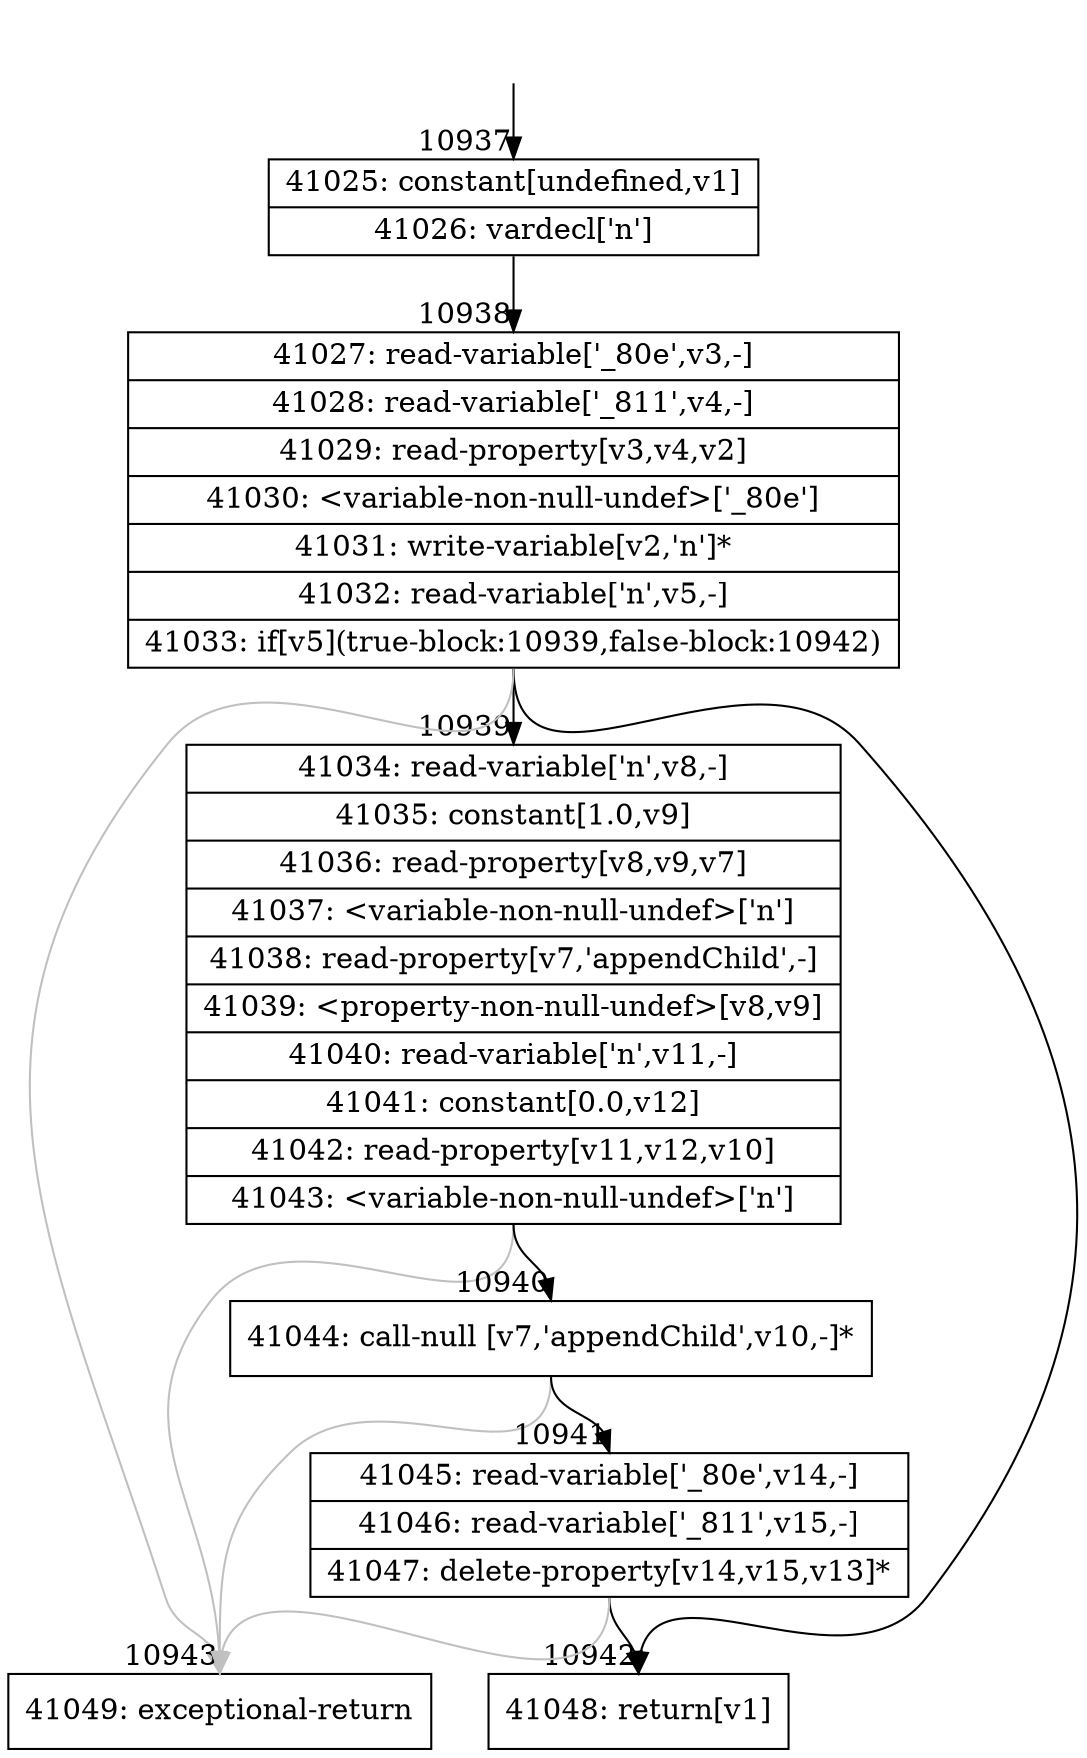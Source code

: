 digraph {
rankdir="TD"
BB_entry773[shape=none,label=""];
BB_entry773 -> BB10937 [tailport=s, headport=n, headlabel="    10937"]
BB10937 [shape=record label="{41025: constant[undefined,v1]|41026: vardecl['n']}" ] 
BB10937 -> BB10938 [tailport=s, headport=n, headlabel="      10938"]
BB10938 [shape=record label="{41027: read-variable['_80e',v3,-]|41028: read-variable['_811',v4,-]|41029: read-property[v3,v4,v2]|41030: \<variable-non-null-undef\>['_80e']|41031: write-variable[v2,'n']*|41032: read-variable['n',v5,-]|41033: if[v5](true-block:10939,false-block:10942)}" ] 
BB10938 -> BB10939 [tailport=s, headport=n, headlabel="      10939"]
BB10938 -> BB10942 [tailport=s, headport=n, headlabel="      10942"]
BB10938 -> BB10943 [tailport=s, headport=n, color=gray, headlabel="      10943"]
BB10939 [shape=record label="{41034: read-variable['n',v8,-]|41035: constant[1.0,v9]|41036: read-property[v8,v9,v7]|41037: \<variable-non-null-undef\>['n']|41038: read-property[v7,'appendChild',-]|41039: \<property-non-null-undef\>[v8,v9]|41040: read-variable['n',v11,-]|41041: constant[0.0,v12]|41042: read-property[v11,v12,v10]|41043: \<variable-non-null-undef\>['n']}" ] 
BB10939 -> BB10940 [tailport=s, headport=n, headlabel="      10940"]
BB10939 -> BB10943 [tailport=s, headport=n, color=gray]
BB10940 [shape=record label="{41044: call-null [v7,'appendChild',v10,-]*}" ] 
BB10940 -> BB10941 [tailport=s, headport=n, headlabel="      10941"]
BB10940 -> BB10943 [tailport=s, headport=n, color=gray]
BB10941 [shape=record label="{41045: read-variable['_80e',v14,-]|41046: read-variable['_811',v15,-]|41047: delete-property[v14,v15,v13]*}" ] 
BB10941 -> BB10942 [tailport=s, headport=n]
BB10941 -> BB10943 [tailport=s, headport=n, color=gray]
BB10942 [shape=record label="{41048: return[v1]}" ] 
BB10943 [shape=record label="{41049: exceptional-return}" ] 
//#$~ 7663
}
